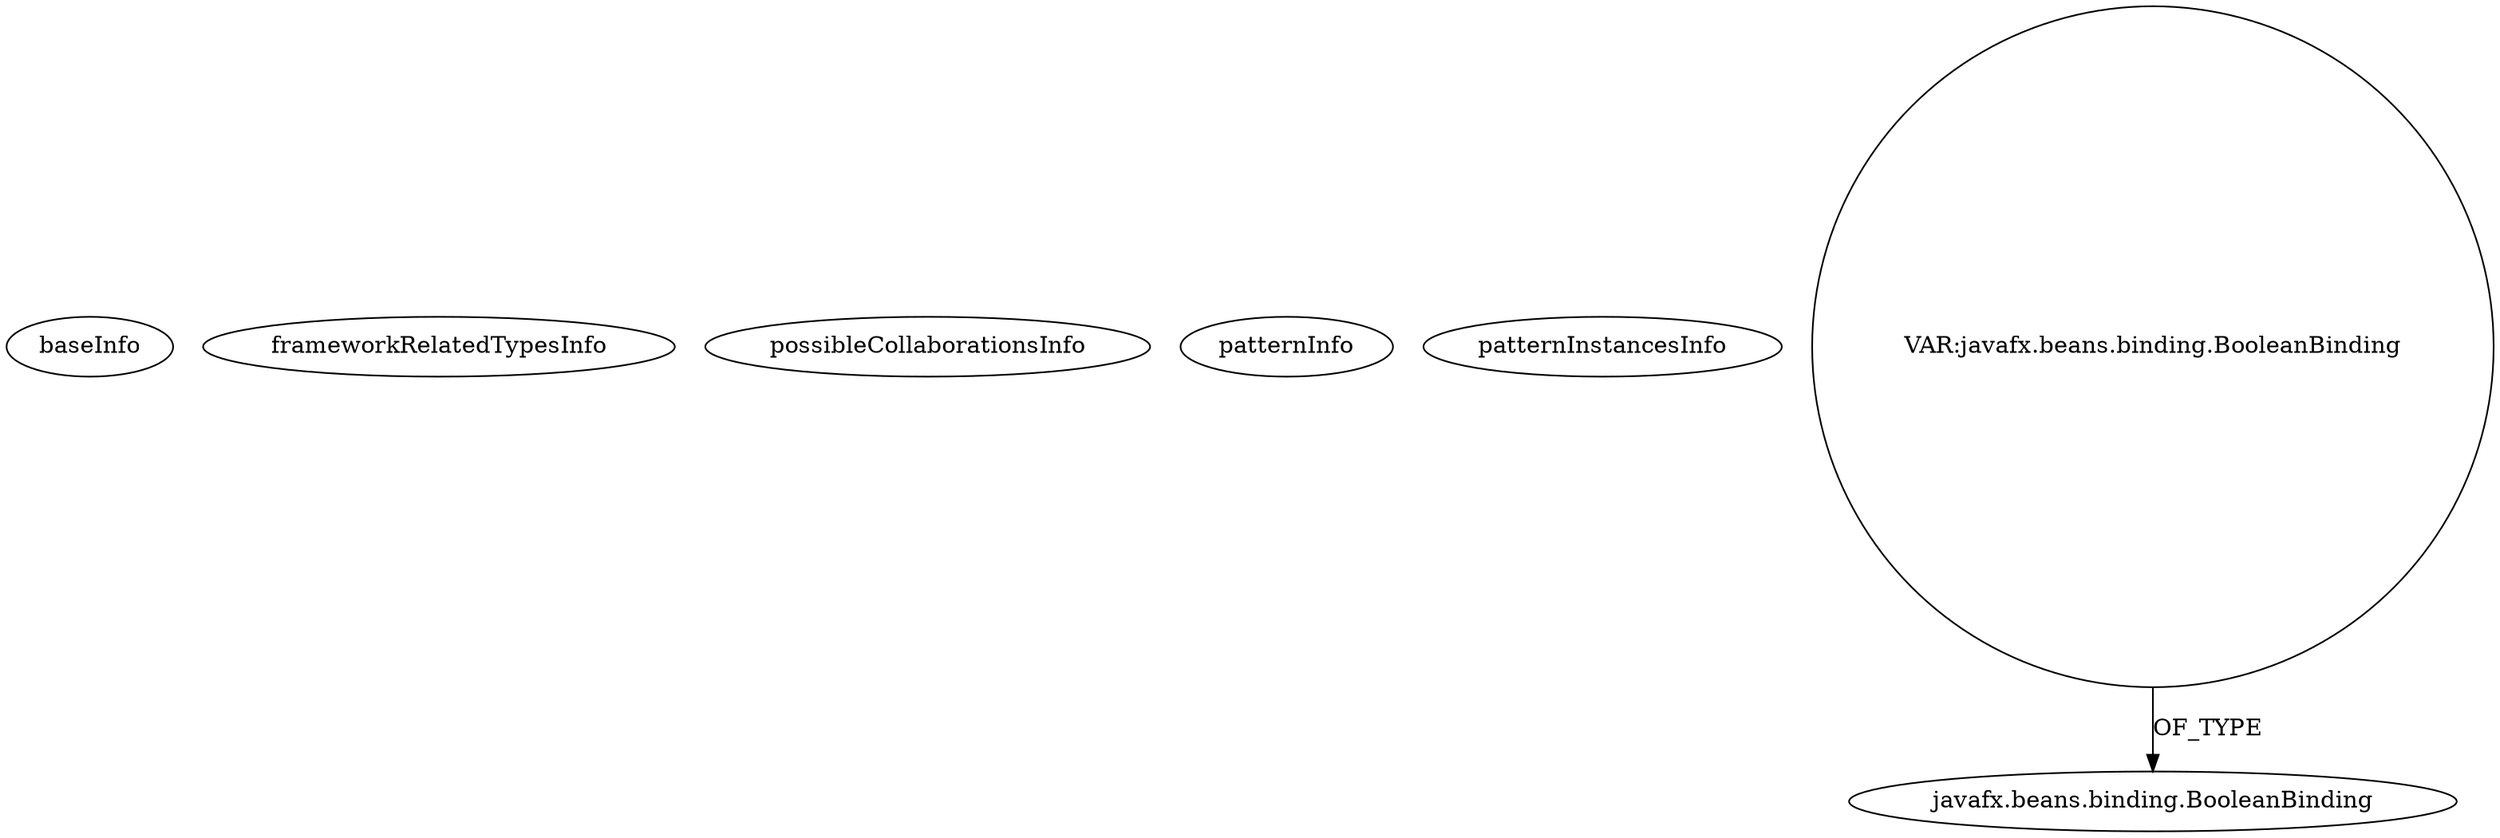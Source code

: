 digraph {
baseInfo[graphId=2519,category="pattern",isAnonymous=false,possibleRelation=false]
frameworkRelatedTypesInfo[]
possibleCollaborationsInfo[]
patternInfo[frequency=2.0,patternRootClient=null]
patternInstancesInfo[0="v1ct04-lagbackup~/v1ct04-lagbackup/lagbackup-master/src/com/v1ct04/ces22/lagbackup/view/main/creation/NewBackupWindow.java~NewBackupWindow~4639",1="Striix-ChiroLedenlijst~/Striix-ChiroLedenlijst/ChiroLedenlijst-master/Main/src/main/Main.java~Main~1387"]
62[label="javafx.beans.binding.BooleanBinding",vertexType="FRAMEWORK_CLASS_TYPE",isFrameworkType=false]
60[label="VAR:javafx.beans.binding.BooleanBinding",vertexType="VARIABLE_EXPRESION",isFrameworkType=false,shape=circle]
60->62[label="OF_TYPE"]
}
